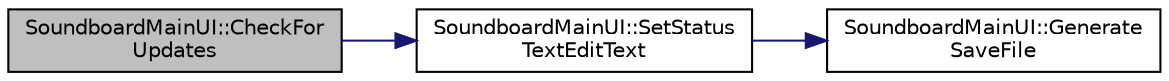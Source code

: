 digraph "SoundboardMainUI::CheckForUpdates"
{
 // LATEX_PDF_SIZE
  edge [fontname="Helvetica",fontsize="10",labelfontname="Helvetica",labelfontsize="10"];
  node [fontname="Helvetica",fontsize="10",shape=record];
  rankdir="LR";
  Node14 [label="SoundboardMainUI::CheckFor\lUpdates",height=0.2,width=0.4,color="black", fillcolor="grey75", style="filled", fontcolor="black",tooltip="This function check for updates."];
  Node14 -> Node15 [color="midnightblue",fontsize="10",style="solid",fontname="Helvetica"];
  Node15 [label="SoundboardMainUI::SetStatus\lTextEditText",height=0.2,width=0.4,color="black", fillcolor="white", style="filled",URL="$class_soundboard_main_u_i.html#ad1aaec3f9fca8bfdb6855888f7ac539b",tooltip="This function set the text of the permanent widget in the status bar."];
  Node15 -> Node16 [color="midnightblue",fontsize="10",style="solid",fontname="Helvetica"];
  Node16 [label="SoundboardMainUI::Generate\lSaveFile",height=0.2,width=0.4,color="black", fillcolor="white", style="filled",URL="$class_soundboard_main_u_i.html#ac1e1da89a9812412e2e9e92306925737",tooltip="Function to generate the .lidljson save file."];
}
